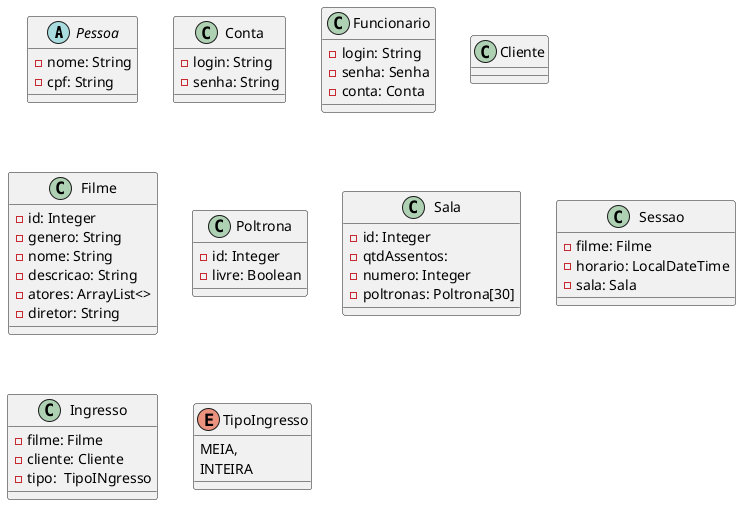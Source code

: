 @startuml Cine3m

abstract class Pessoa{
    -nome: String
    -cpf: String
}

class Conta{
    -login: String
    -senha: String 
}

class Funcionario{
    -login: String 
    -senha: Senha
    -conta: Conta
}

class Cliente{

}

class Filme{
    -id: Integer 
    -genero: String
    -nome: String
    -descricao: String
    -atores: ArrayList<> 
    -diretor: String 
}

class Poltrona{
    -id: Integer 
    -livre: Boolean 
}

class Sala{
    -id: Integer 
    -qtdAssentos: 
    -numero: Integer 
    -poltronas: Poltrona[30]
}

class Sessao{
    -filme: Filme 
    -horario: LocalDateTime
    -sala: Sala 
}

class Ingresso{
    -filme: Filme
    -cliente: Cliente
    -tipo:  TipoINgresso
}

enum TipoIngresso{
    MEIA,
    INTEIRA
}

/' Funcionario
Cliente
Produto
Filmes
Sala
Ingresso
Sessão'/


@enduml